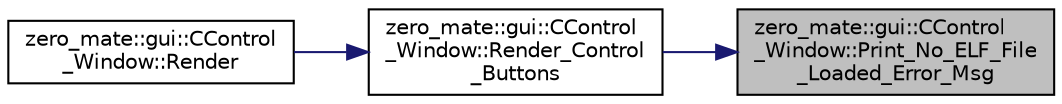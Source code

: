 digraph "zero_mate::gui::CControl_Window::Print_No_ELF_File_Loaded_Error_Msg"
{
 // LATEX_PDF_SIZE
  bgcolor="transparent";
  edge [fontname="Helvetica",fontsize="10",labelfontname="Helvetica",labelfontsize="10"];
  node [fontname="Helvetica",fontsize="10",shape=record];
  rankdir="RL";
  Node1 [label="zero_mate::gui::CControl\l_Window::Print_No_ELF_File\l_Loaded_Error_Msg",height=0.2,width=0.4,color="black", fillcolor="grey75", style="filled", fontcolor="black",tooltip=" "];
  Node1 -> Node2 [dir="back",color="midnightblue",fontsize="10",style="solid",fontname="Helvetica"];
  Node2 [label="zero_mate::gui::CControl\l_Window::Render_Control\l_Buttons",height=0.2,width=0.4,color="black",URL="$classzero__mate_1_1gui_1_1CControl__Window.html#a9be0d8c611ece954a13f3763744b074f",tooltip=" "];
  Node2 -> Node3 [dir="back",color="midnightblue",fontsize="10",style="solid",fontname="Helvetica"];
  Node3 [label="zero_mate::gui::CControl\l_Window::Render",height=0.2,width=0.4,color="black",URL="$classzero__mate_1_1gui_1_1CControl__Window.html#aabafaf7d45b7c4516719dce03772ee5a",tooltip=" "];
}
